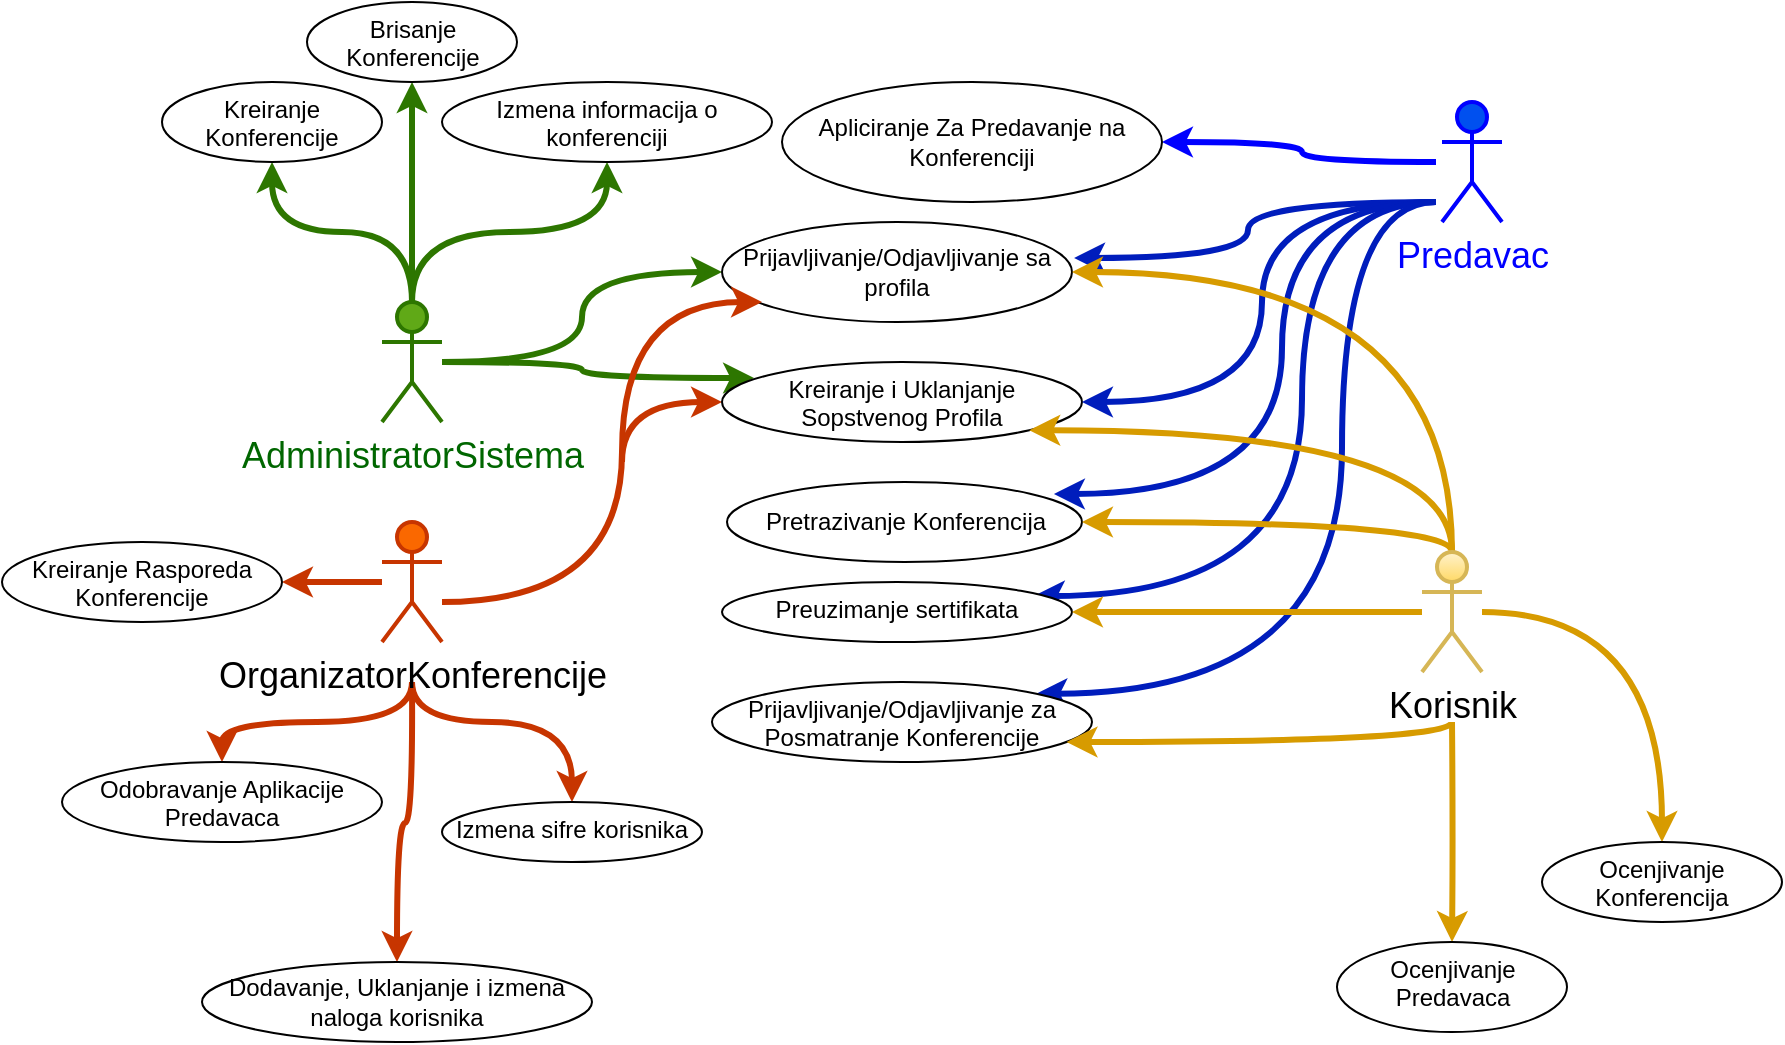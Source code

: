 <mxfile version="15.8.7" type="device"><diagram id="uqCkM8-TQJNgxT60ZQAy" name="Page-1"><mxGraphModel dx="2272" dy="775" grid="1" gridSize="10" guides="1" tooltips="1" connect="1" arrows="1" fold="1" page="1" pageScale="1" pageWidth="850" pageHeight="1100" math="0" shadow="0"><root><mxCell id="0"/><mxCell id="1" parent="0"/><mxCell id="vramNbIrzG6seZbRCAok-7" value="" style="edgeStyle=orthogonalEdgeStyle;orthogonalLoop=1;jettySize=auto;html=1;fillColor=#60a917;strokeColor=#2D7600;strokeWidth=3;curved=1;" edge="1" parent="1" source="vramNbIrzG6seZbRCAok-1" target="vramNbIrzG6seZbRCAok-6"><mxGeometry relative="1" as="geometry"/></mxCell><mxCell id="vramNbIrzG6seZbRCAok-9" value="" style="edgeStyle=orthogonalEdgeStyle;orthogonalLoop=1;jettySize=auto;html=1;fillColor=#60a917;strokeColor=#2D7600;strokeWidth=3;curved=1;" edge="1" parent="1" source="vramNbIrzG6seZbRCAok-1" target="vramNbIrzG6seZbRCAok-8"><mxGeometry relative="1" as="geometry"/></mxCell><mxCell id="vramNbIrzG6seZbRCAok-11" value="" style="edgeStyle=orthogonalEdgeStyle;orthogonalLoop=1;jettySize=auto;html=1;fillColor=#60a917;strokeColor=#2D7600;strokeWidth=3;curved=1;" edge="1" parent="1" source="vramNbIrzG6seZbRCAok-1" target="vramNbIrzG6seZbRCAok-10"><mxGeometry relative="1" as="geometry"/></mxCell><mxCell id="vramNbIrzG6seZbRCAok-13" value="" style="edgeStyle=orthogonalEdgeStyle;orthogonalLoop=1;jettySize=auto;html=1;fillColor=#60a917;strokeColor=#2D7600;strokeWidth=3;curved=1;" edge="1" parent="1" source="vramNbIrzG6seZbRCAok-1" target="vramNbIrzG6seZbRCAok-12"><mxGeometry relative="1" as="geometry"/></mxCell><mxCell id="vramNbIrzG6seZbRCAok-27" style="edgeStyle=orthogonalEdgeStyle;orthogonalLoop=1;jettySize=auto;html=1;entryX=0.089;entryY=0.2;entryDx=0;entryDy=0;entryPerimeter=0;fillColor=#60a917;strokeColor=#2D7600;strokeWidth=3;curved=1;" edge="1" parent="1" source="vramNbIrzG6seZbRCAok-1" target="vramNbIrzG6seZbRCAok-24"><mxGeometry relative="1" as="geometry"/></mxCell><mxCell id="vramNbIrzG6seZbRCAok-1" value="&lt;font color=&quot;#006600&quot; style=&quot;font-size: 18px&quot;&gt;AdministratorSistema&lt;/font&gt;" style="shape=umlActor;verticalLabelPosition=bottom;verticalAlign=top;html=1;outlineConnect=0;fillColor=#60a917;fontColor=#ffffff;strokeColor=#2D7600;strokeWidth=2;" vertex="1" parent="1"><mxGeometry x="120" y="160" width="30" height="60" as="geometry"/></mxCell><mxCell id="vramNbIrzG6seZbRCAok-6" value="Kreiranje Konferencije" style="ellipse;whiteSpace=wrap;html=1;verticalAlign=top;" vertex="1" parent="1"><mxGeometry x="10" y="50" width="110" height="40" as="geometry"/></mxCell><mxCell id="vramNbIrzG6seZbRCAok-8" value="Brisanje Konferencije" style="ellipse;whiteSpace=wrap;html=1;verticalAlign=top;" vertex="1" parent="1"><mxGeometry x="82.5" y="10" width="105" height="40" as="geometry"/></mxCell><mxCell id="vramNbIrzG6seZbRCAok-10" value="Izmena informacija o konferenciji" style="ellipse;whiteSpace=wrap;html=1;verticalAlign=top;" vertex="1" parent="1"><mxGeometry x="150" y="50" width="165" height="40" as="geometry"/></mxCell><mxCell id="vramNbIrzG6seZbRCAok-12" value="Prijavljivanje/Odjavljivanje sa profila" style="ellipse;whiteSpace=wrap;html=1;verticalAlign=middle;" vertex="1" parent="1"><mxGeometry x="290" y="120" width="175" height="50" as="geometry"/></mxCell><mxCell id="vramNbIrzG6seZbRCAok-15" style="edgeStyle=orthogonalEdgeStyle;orthogonalLoop=1;jettySize=auto;html=1;fillColor=#fa6800;strokeColor=#C73500;strokeWidth=3;curved=1;" edge="1" parent="1" source="vramNbIrzG6seZbRCAok-14"><mxGeometry relative="1" as="geometry"><mxPoint x="310" y="160" as="targetPoint"/><Array as="points"><mxPoint x="240" y="310"/><mxPoint x="240" y="160"/></Array></mxGeometry></mxCell><mxCell id="vramNbIrzG6seZbRCAok-17" value="" style="edgeStyle=orthogonalEdgeStyle;orthogonalLoop=1;jettySize=auto;html=1;fillColor=#fa6800;strokeColor=#C73500;jumpSize=11;curved=1;strokeWidth=3;" edge="1" parent="1" source="vramNbIrzG6seZbRCAok-14" target="vramNbIrzG6seZbRCAok-16"><mxGeometry relative="1" as="geometry"/></mxCell><mxCell id="vramNbIrzG6seZbRCAok-19" value="" style="edgeStyle=orthogonalEdgeStyle;orthogonalLoop=1;jettySize=auto;html=1;strokeWidth=3;fillColor=#fa6800;strokeColor=#C73500;curved=1;" edge="1" parent="1" target="vramNbIrzG6seZbRCAok-18"><mxGeometry relative="1" as="geometry"><mxPoint x="135" y="350" as="sourcePoint"/><Array as="points"><mxPoint x="135" y="370"/><mxPoint x="40" y="370"/></Array></mxGeometry></mxCell><mxCell id="vramNbIrzG6seZbRCAok-21" value="" style="edgeStyle=orthogonalEdgeStyle;orthogonalLoop=1;jettySize=auto;html=1;fillColor=#fa6800;strokeColor=#C73500;strokeWidth=3;curved=1;" edge="1" parent="1" target="vramNbIrzG6seZbRCAok-20"><mxGeometry relative="1" as="geometry"><mxPoint x="135" y="350" as="sourcePoint"/></mxGeometry></mxCell><mxCell id="vramNbIrzG6seZbRCAok-23" value="" style="edgeStyle=orthogonalEdgeStyle;orthogonalLoop=1;jettySize=auto;html=1;fillColor=#fa6800;strokeColor=#C73500;strokeWidth=3;curved=1;" edge="1" parent="1" target="vramNbIrzG6seZbRCAok-22"><mxGeometry relative="1" as="geometry"><mxPoint x="135" y="350" as="sourcePoint"/><Array as="points"><mxPoint x="135" y="370"/><mxPoint x="215" y="370"/></Array></mxGeometry></mxCell><mxCell id="vramNbIrzG6seZbRCAok-25" value="" style="edgeStyle=orthogonalEdgeStyle;orthogonalLoop=1;jettySize=auto;html=1;fillColor=#fa6800;strokeColor=#C73500;strokeWidth=3;curved=1;" edge="1" parent="1" target="vramNbIrzG6seZbRCAok-24"><mxGeometry relative="1" as="geometry"><mxPoint x="240" y="240" as="sourcePoint"/><Array as="points"><mxPoint x="240" y="210"/></Array></mxGeometry></mxCell><mxCell id="vramNbIrzG6seZbRCAok-14" value="&lt;font style=&quot;font-size: 18px&quot;&gt;OrganizatorKonferencije&lt;/font&gt;" style="shape=umlActor;verticalLabelPosition=bottom;verticalAlign=top;html=1;outlineConnect=0;fillColor=#fa6800;fontColor=#000000;strokeColor=#C73500;strokeWidth=2;" vertex="1" parent="1"><mxGeometry x="120" y="270" width="30" height="60" as="geometry"/></mxCell><mxCell id="vramNbIrzG6seZbRCAok-16" value="Kreiranje Rasporeda Konferencije" style="ellipse;whiteSpace=wrap;html=1;verticalAlign=top;" vertex="1" parent="1"><mxGeometry x="-70" y="280" width="140" height="40" as="geometry"/></mxCell><mxCell id="vramNbIrzG6seZbRCAok-18" value="Odobravanje Aplikacije Predavaca" style="ellipse;whiteSpace=wrap;html=1;verticalAlign=top;" vertex="1" parent="1"><mxGeometry x="-40" y="390" width="160" height="40" as="geometry"/></mxCell><mxCell id="vramNbIrzG6seZbRCAok-20" value="Dodavanje, Uklanjanje i izmena naloga korisnika" style="ellipse;whiteSpace=wrap;html=1;verticalAlign=middle;" vertex="1" parent="1"><mxGeometry x="30" y="490" width="195" height="40" as="geometry"/></mxCell><mxCell id="vramNbIrzG6seZbRCAok-22" value="Izmena sifre korisnika" style="ellipse;whiteSpace=wrap;html=1;verticalAlign=top;" vertex="1" parent="1"><mxGeometry x="150" y="410" width="130" height="30" as="geometry"/></mxCell><mxCell id="vramNbIrzG6seZbRCAok-24" value="Kreiranje i Uklanjanje Sopstvenog Profila" style="ellipse;whiteSpace=wrap;html=1;verticalAlign=top;" vertex="1" parent="1"><mxGeometry x="290" y="190" width="180" height="40" as="geometry"/></mxCell><mxCell id="vramNbIrzG6seZbRCAok-29" style="edgeStyle=orthogonalEdgeStyle;orthogonalLoop=1;jettySize=auto;html=1;entryX=1.006;entryY=0.36;entryDx=0;entryDy=0;entryPerimeter=0;fillColor=#0050ef;strokeColor=#001DBC;curved=1;strokeWidth=3;" edge="1" parent="1" source="vramNbIrzG6seZbRCAok-28" target="vramNbIrzG6seZbRCAok-12"><mxGeometry relative="1" as="geometry"><mxPoint x="470" y="140" as="targetPoint"/><Array as="points"><mxPoint x="553" y="110"/><mxPoint x="553" y="138"/></Array></mxGeometry></mxCell><mxCell id="vramNbIrzG6seZbRCAok-31" style="edgeStyle=orthogonalEdgeStyle;orthogonalLoop=1;jettySize=auto;html=1;entryX=1;entryY=0.5;entryDx=0;entryDy=0;fillColor=#0050ef;strokeColor=#001DBC;curved=1;strokeWidth=3;" edge="1" parent="1" source="vramNbIrzG6seZbRCAok-28" target="vramNbIrzG6seZbRCAok-24"><mxGeometry relative="1" as="geometry"><Array as="points"><mxPoint x="560" y="110"/><mxPoint x="560" y="210"/></Array></mxGeometry></mxCell><mxCell id="vramNbIrzG6seZbRCAok-33" value="" style="edgeStyle=orthogonalEdgeStyle;orthogonalLoop=1;jettySize=auto;html=1;entryX=0.921;entryY=0.15;entryDx=0;entryDy=0;entryPerimeter=0;fillColor=#0050ef;strokeColor=#001DBC;curved=1;strokeWidth=3;" edge="1" parent="1" source="vramNbIrzG6seZbRCAok-28" target="vramNbIrzG6seZbRCAok-32"><mxGeometry relative="1" as="geometry"><Array as="points"><mxPoint x="570" y="110"/><mxPoint x="570" y="256"/></Array></mxGeometry></mxCell><mxCell id="vramNbIrzG6seZbRCAok-35" value="" style="edgeStyle=orthogonalEdgeStyle;orthogonalLoop=1;jettySize=auto;html=1;entryX=0.891;entryY=0.233;entryDx=0;entryDy=0;entryPerimeter=0;fillColor=#0050ef;strokeColor=#001DBC;curved=1;strokeWidth=3;" edge="1" parent="1" source="vramNbIrzG6seZbRCAok-28" target="vramNbIrzG6seZbRCAok-34"><mxGeometry relative="1" as="geometry"><Array as="points"><mxPoint x="580" y="110"/><mxPoint x="580" y="307"/></Array></mxGeometry></mxCell><mxCell id="vramNbIrzG6seZbRCAok-37" value="" style="edgeStyle=orthogonalEdgeStyle;orthogonalLoop=1;jettySize=auto;html=1;entryX=1;entryY=0;entryDx=0;entryDy=0;fillColor=#0050ef;strokeColor=#001DBC;curved=1;strokeWidth=3;" edge="1" parent="1" source="vramNbIrzG6seZbRCAok-28" target="vramNbIrzG6seZbRCAok-36"><mxGeometry relative="1" as="geometry"><Array as="points"><mxPoint x="600" y="110"/><mxPoint x="600" y="356"/></Array></mxGeometry></mxCell><mxCell id="vramNbIrzG6seZbRCAok-54" value="" style="edgeStyle=orthogonalEdgeStyle;curved=1;jumpSize=11;orthogonalLoop=1;jettySize=auto;html=1;fontSize=18;fontColor=#0000FF;strokeColor=#0000FF;strokeWidth=3;" edge="1" parent="1" source="vramNbIrzG6seZbRCAok-28" target="vramNbIrzG6seZbRCAok-53"><mxGeometry relative="1" as="geometry"/></mxCell><mxCell id="vramNbIrzG6seZbRCAok-28" value="&lt;font style=&quot;font-size: 18px&quot; color=&quot;#0000ff&quot;&gt;Predavac&lt;/font&gt;" style="shape=umlActor;verticalLabelPosition=bottom;verticalAlign=top;html=1;outlineConnect=0;fillColor=#0050ef;strokeColor=#0000FF;fontColor=#ffffff;strokeWidth=2;perimeterSpacing=3;shadow=0;sketch=0;fontStyle=0" vertex="1" parent="1"><mxGeometry x="650" y="60" width="30" height="60" as="geometry"/></mxCell><mxCell id="vramNbIrzG6seZbRCAok-32" value="Pretrazivanje Konferencija" style="ellipse;whiteSpace=wrap;html=1;verticalAlign=middle;" vertex="1" parent="1"><mxGeometry x="292.5" y="250" width="177.5" height="40" as="geometry"/></mxCell><mxCell id="vramNbIrzG6seZbRCAok-34" value="Preuzimanje sertifikata" style="ellipse;whiteSpace=wrap;html=1;verticalAlign=top;" vertex="1" parent="1"><mxGeometry x="290" y="300" width="175" height="30" as="geometry"/></mxCell><mxCell id="vramNbIrzG6seZbRCAok-36" value="Prijavljivanje/Odjavljivanje za Posmatranje Konferencije" style="ellipse;whiteSpace=wrap;html=1;verticalAlign=top;" vertex="1" parent="1"><mxGeometry x="285" y="350" width="190" height="40" as="geometry"/></mxCell><mxCell id="vramNbIrzG6seZbRCAok-39" style="edgeStyle=orthogonalEdgeStyle;orthogonalLoop=1;jettySize=auto;html=1;fillColor=#ffcd28;strokeColor=#d79b00;curved=1;strokeWidth=3;gradientColor=#ffa500;" edge="1" parent="1" target="vramNbIrzG6seZbRCAok-36"><mxGeometry relative="1" as="geometry"><mxPoint x="655" y="370" as="sourcePoint"/><Array as="points"><mxPoint x="655" y="380"/></Array></mxGeometry></mxCell><mxCell id="vramNbIrzG6seZbRCAok-40" style="edgeStyle=orthogonalEdgeStyle;orthogonalLoop=1;jettySize=auto;html=1;entryX=1;entryY=0.5;entryDx=0;entryDy=0;fillColor=#ffcd28;strokeColor=#d79b00;curved=1;strokeWidth=3;gradientColor=#ffa500;" edge="1" parent="1" source="vramNbIrzG6seZbRCAok-38" target="vramNbIrzG6seZbRCAok-34"><mxGeometry relative="1" as="geometry"/></mxCell><mxCell id="vramNbIrzG6seZbRCAok-41" style="edgeStyle=orthogonalEdgeStyle;orthogonalLoop=1;jettySize=auto;html=1;entryX=1;entryY=0.5;entryDx=0;entryDy=0;fillColor=#ffcd28;strokeColor=#d79b00;curved=1;strokeWidth=3;gradientColor=#ffa500;" edge="1" parent="1" source="vramNbIrzG6seZbRCAok-38" target="vramNbIrzG6seZbRCAok-32"><mxGeometry relative="1" as="geometry"><Array as="points"><mxPoint x="655" y="270"/></Array></mxGeometry></mxCell><mxCell id="vramNbIrzG6seZbRCAok-42" style="edgeStyle=orthogonalEdgeStyle;orthogonalLoop=1;jettySize=auto;html=1;entryX=1;entryY=1;entryDx=0;entryDy=0;fillColor=#ffcd28;strokeColor=#d79b00;curved=1;strokeWidth=3;gradientColor=#ffa500;" edge="1" parent="1" source="vramNbIrzG6seZbRCAok-38" target="vramNbIrzG6seZbRCAok-24"><mxGeometry relative="1" as="geometry"><Array as="points"><mxPoint x="655" y="224"/></Array></mxGeometry></mxCell><mxCell id="vramNbIrzG6seZbRCAok-43" style="edgeStyle=orthogonalEdgeStyle;orthogonalLoop=1;jettySize=auto;html=1;entryX=1;entryY=0.5;entryDx=0;entryDy=0;fillColor=#ffcd28;strokeColor=#d79b00;curved=1;strokeWidth=3;gradientColor=#ffa500;" edge="1" parent="1" source="vramNbIrzG6seZbRCAok-38" target="vramNbIrzG6seZbRCAok-12"><mxGeometry relative="1" as="geometry"><Array as="points"><mxPoint x="655" y="145"/></Array></mxGeometry></mxCell><mxCell id="vramNbIrzG6seZbRCAok-46" value="" style="edgeStyle=orthogonalEdgeStyle;orthogonalLoop=1;jettySize=auto;html=1;fillColor=#ffcd28;strokeColor=#d79b00;curved=1;strokeWidth=3;gradientColor=#ffa500;" edge="1" parent="1" source="vramNbIrzG6seZbRCAok-38" target="vramNbIrzG6seZbRCAok-45"><mxGeometry relative="1" as="geometry"/></mxCell><mxCell id="vramNbIrzG6seZbRCAok-48" value="" style="edgeStyle=orthogonalEdgeStyle;orthogonalLoop=1;jettySize=auto;html=1;fillColor=#ffcd28;strokeColor=#d79b00;curved=1;strokeWidth=3;gradientColor=#ffa500;" edge="1" parent="1" target="vramNbIrzG6seZbRCAok-47"><mxGeometry relative="1" as="geometry"><mxPoint x="655" y="370" as="sourcePoint"/></mxGeometry></mxCell><mxCell id="vramNbIrzG6seZbRCAok-38" value="&lt;font style=&quot;font-size: 18px&quot;&gt;Korisnik&lt;/font&gt;" style="shape=umlActor;verticalLabelPosition=bottom;verticalAlign=top;html=1;outlineConnect=0;fillColor=#fff2cc;strokeColor=#d6b656;gradientColor=#ffd966;strokeWidth=2;" vertex="1" parent="1"><mxGeometry x="640" y="285" width="30" height="60" as="geometry"/></mxCell><mxCell id="vramNbIrzG6seZbRCAok-45" value="Ocenjivanje Konferencija" style="ellipse;whiteSpace=wrap;html=1;verticalAlign=top;" vertex="1" parent="1"><mxGeometry x="700" y="430" width="120" height="40" as="geometry"/></mxCell><mxCell id="vramNbIrzG6seZbRCAok-47" value="Ocenjivanje Predavaca" style="ellipse;whiteSpace=wrap;html=1;verticalAlign=top;" vertex="1" parent="1"><mxGeometry x="597.5" y="480" width="115" height="45" as="geometry"/></mxCell><mxCell id="vramNbIrzG6seZbRCAok-53" value="&lt;font color=&quot;#000000&quot;&gt;Apliciranje Za Predavanje na Konferenciji&lt;/font&gt;" style="ellipse;whiteSpace=wrap;html=1;shadow=0;fontColor=#ffffff;fontStyle=0;verticalAlign=middle;strokeColor=#000000;strokeWidth=1;fillColor=none;sketch=0;" vertex="1" parent="1"><mxGeometry x="320" y="50" width="190" height="60" as="geometry"/></mxCell></root></mxGraphModel></diagram></mxfile>